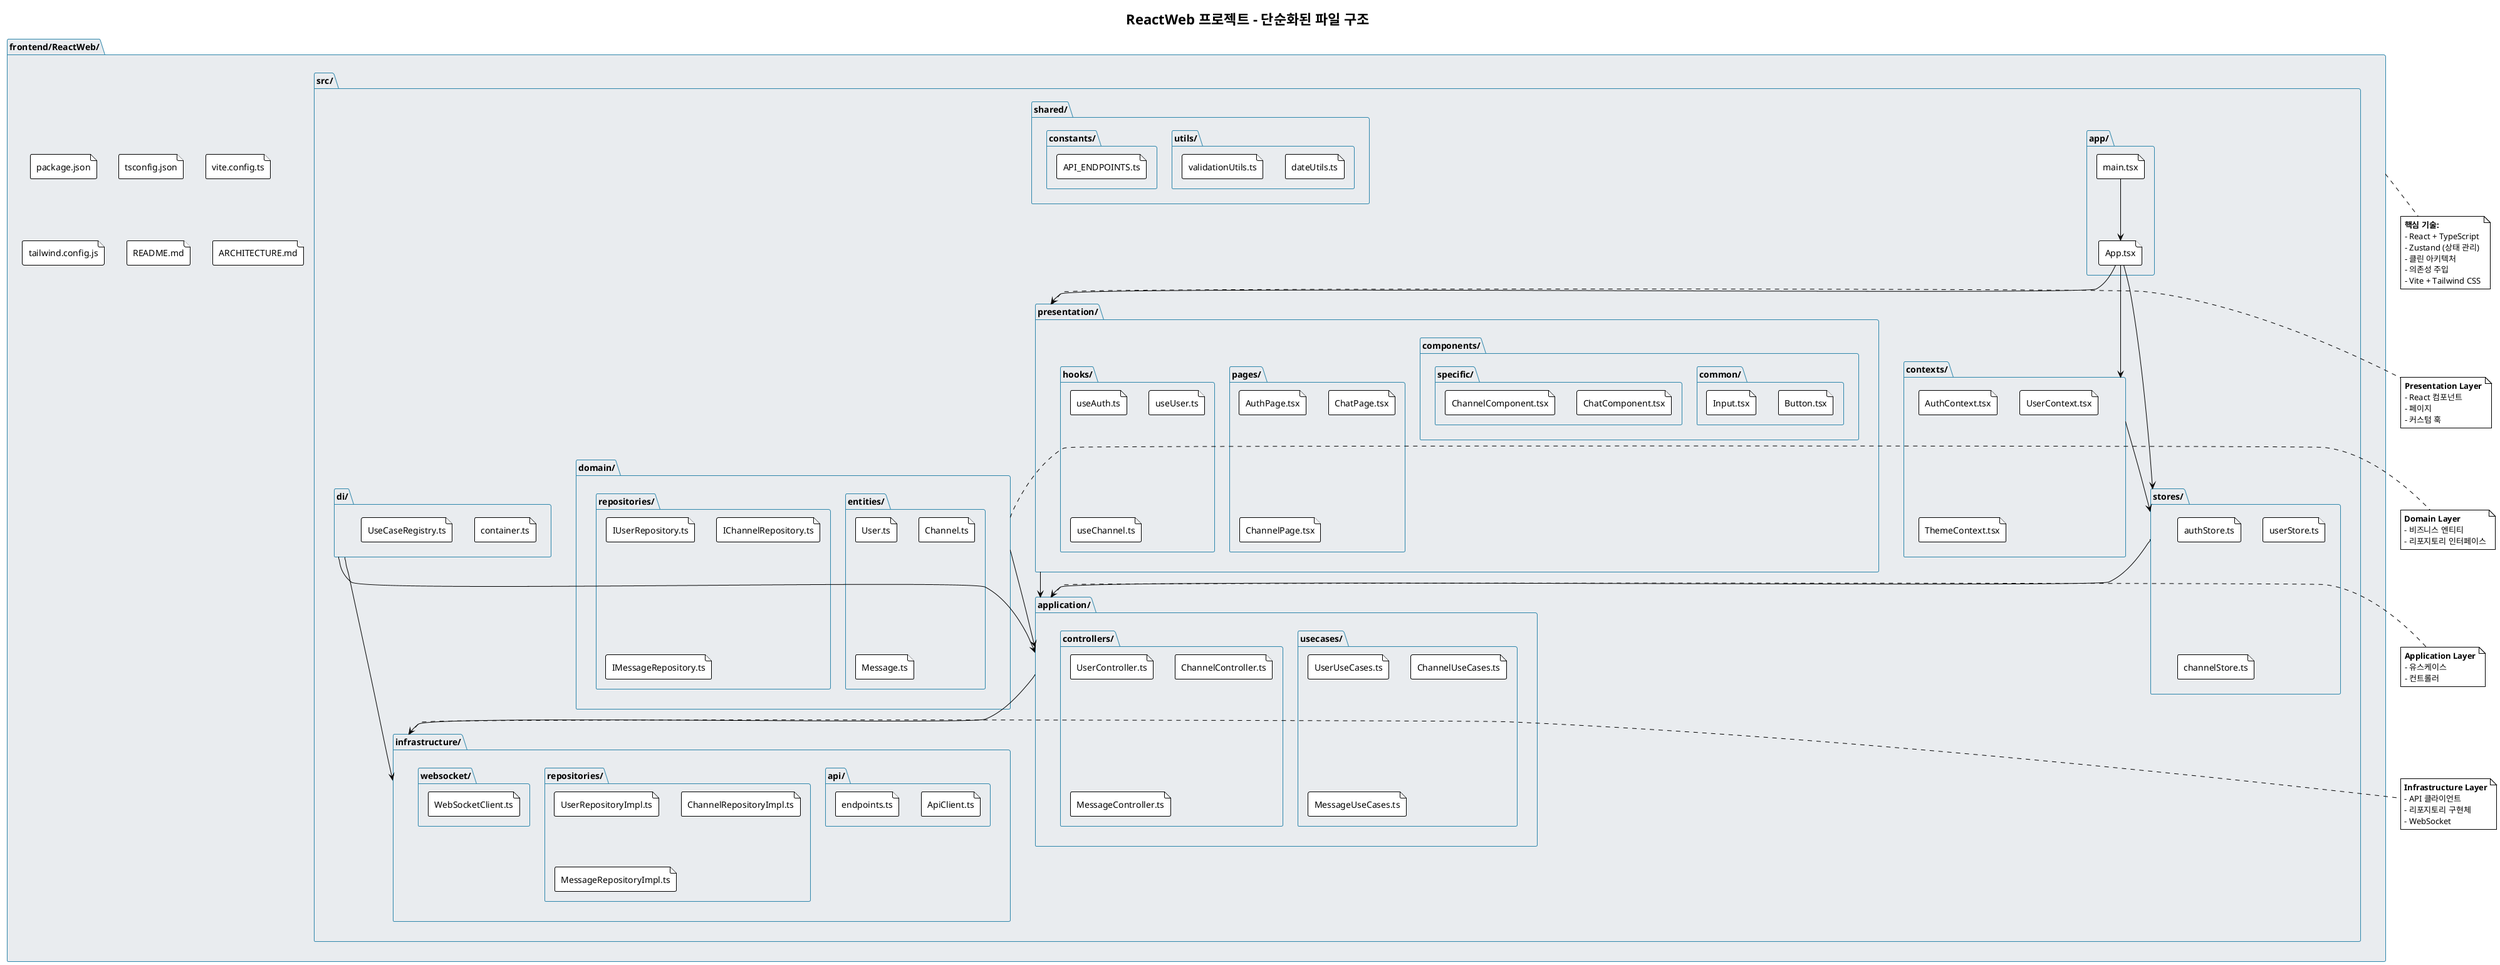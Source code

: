 @startuml ReactWeb Structure Simple
!theme plain
skinparam backgroundColor #FFFFFF
skinparam packageBackgroundColor #E9ECEF
skinparam packageBorderColor #2E86AB
skinparam componentBackgroundColor #F8F9FA
skinparam componentBorderColor #6C757D

title ReactWeb 프로젝트 - 단순화된 파일 구조

package "frontend/ReactWeb/" as Root {
  package "src/" as Src {
    package "app/" as App {
      file "App.tsx" as AppTSX
      file "main.tsx" as MainTSX
    }
    
    package "domain/" as Domain {
      package "entities/" as Entities {
        file "User.ts" as UserEntity
        file "Channel.ts" as ChannelEntity
        file "Message.ts" as MessageEntity
      }
      
      package "repositories/" as RepoInterfaces {
        file "IUserRepository.ts" as IUserRepo
        file "IChannelRepository.ts" as IChannelRepo
        file "IMessageRepository.ts" as IMessageRepo
      }
    }
    
    package "application/" as Application {
      package "usecases/" as UseCases {
        file "UserUseCases.ts" as UserUseCases
        file "ChannelUseCases.ts" as ChannelUseCases
        file "MessageUseCases.ts" as MessageUseCases
      }
      
      package "controllers/" as Controllers {
        file "UserController.ts" as UserController
        file "ChannelController.ts" as ChannelController
        file "MessageController.ts" as MessageController
      }
    }
    
    package "infrastructure/" as Infrastructure {
      package "api/" as API {
        file "ApiClient.ts" as ApiClient
        file "endpoints.ts" as Endpoints
      }
      
      package "repositories/" as RepoImpls {
        file "UserRepositoryImpl.ts" as UserRepoImpl
        file "ChannelRepositoryImpl.ts" as ChannelRepoImpl
        file "MessageRepositoryImpl.ts" as MessageRepoImpl
      }
      
      package "websocket/" as WebSocket {
        file "WebSocketClient.ts" as WebSocketClient
      }
    }
    
    package "presentation/" as Presentation {
      package "components/" as Components {
        package "common/" as CommonComponents {
          file "Button.tsx" as Button
          file "Input.tsx" as Input
        }
        
        package "specific/" as SpecificComponents {
          file "ChatComponent.tsx" as ChatComponent
          file "ChannelComponent.tsx" as ChannelComponent
        }
      }
      
      package "pages/" as Pages {
        file "AuthPage.tsx" as AuthPage
        file "ChatPage.tsx" as ChatPage
        file "ChannelPage.tsx" as ChannelPage
      }
      
      package "hooks/" as Hooks {
        file "useAuth.ts" as useAuth
        file "useUser.ts" as useUser
        file "useChannel.ts" as useChannel
      }
    }
    
    package "contexts/" as Contexts {
      file "AuthContext.tsx" as AuthContext
      file "UserContext.tsx" as UserContext
      file "ThemeContext.tsx" as ThemeContext
    }
    
    package "stores/" as Stores {
      file "authStore.ts" as AuthStore
      file "userStore.ts" as UserStore
      file "channelStore.ts" as ChannelStore
    }
    
    package "di/" as DI {
      file "container.ts" as Container
      file "UseCaseRegistry.ts" as UseCaseRegistry
    }
    
    package "shared/" as Shared {
      package "utils/" as Utils {
        file "dateUtils.ts" as DateUtils
        file "validationUtils.ts" as ValidationUtils
      }
      
      package "constants/" as Constants {
        file "API_ENDPOINTS.ts" as APIEndpoints
      }
    }
  }
  
  ' Configuration files
  file "package.json" as PackageJson
  file "tsconfig.json" as TSConfig
  file "vite.config.ts" as ViteConfig
  file "tailwind.config.js" as TailwindConfig
  
  ' Documentation
  file "README.md" as RootReadme
  file "ARCHITECTURE.md" as ArchitectureMD
}

' 핵심 관계만 표시
MainTSX --> AppTSX
AppTSX --> Contexts
AppTSX --> Stores
AppTSX --> Presentation

Domain --> Application
Application --> Infrastructure
Presentation --> Application

Contexts --> Stores
Stores --> Application

DI --> Application
DI --> Infrastructure

' 아키텍처 계층 설명
note right of Domain
  **Domain Layer**
  - 비즈니스 엔티티
  - 리포지토리 인터페이스
end note

note right of Application
  **Application Layer**
  - 유스케이스
  - 컨트롤러
end note

note right of Infrastructure
  **Infrastructure Layer**
  - API 클라이언트
  - 리포지토리 구현체
  - WebSocket
end note

note right of Presentation
  **Presentation Layer**
  - React 컴포넌트
  - 페이지
  - 커스텀 훅
end note

note bottom of Root
  **핵심 기술:**
  - React + TypeScript
  - Zustand (상태 관리)
  - 클린 아키텍처
  - 의존성 주입
  - Vite + Tailwind CSS
end note

@enduml 